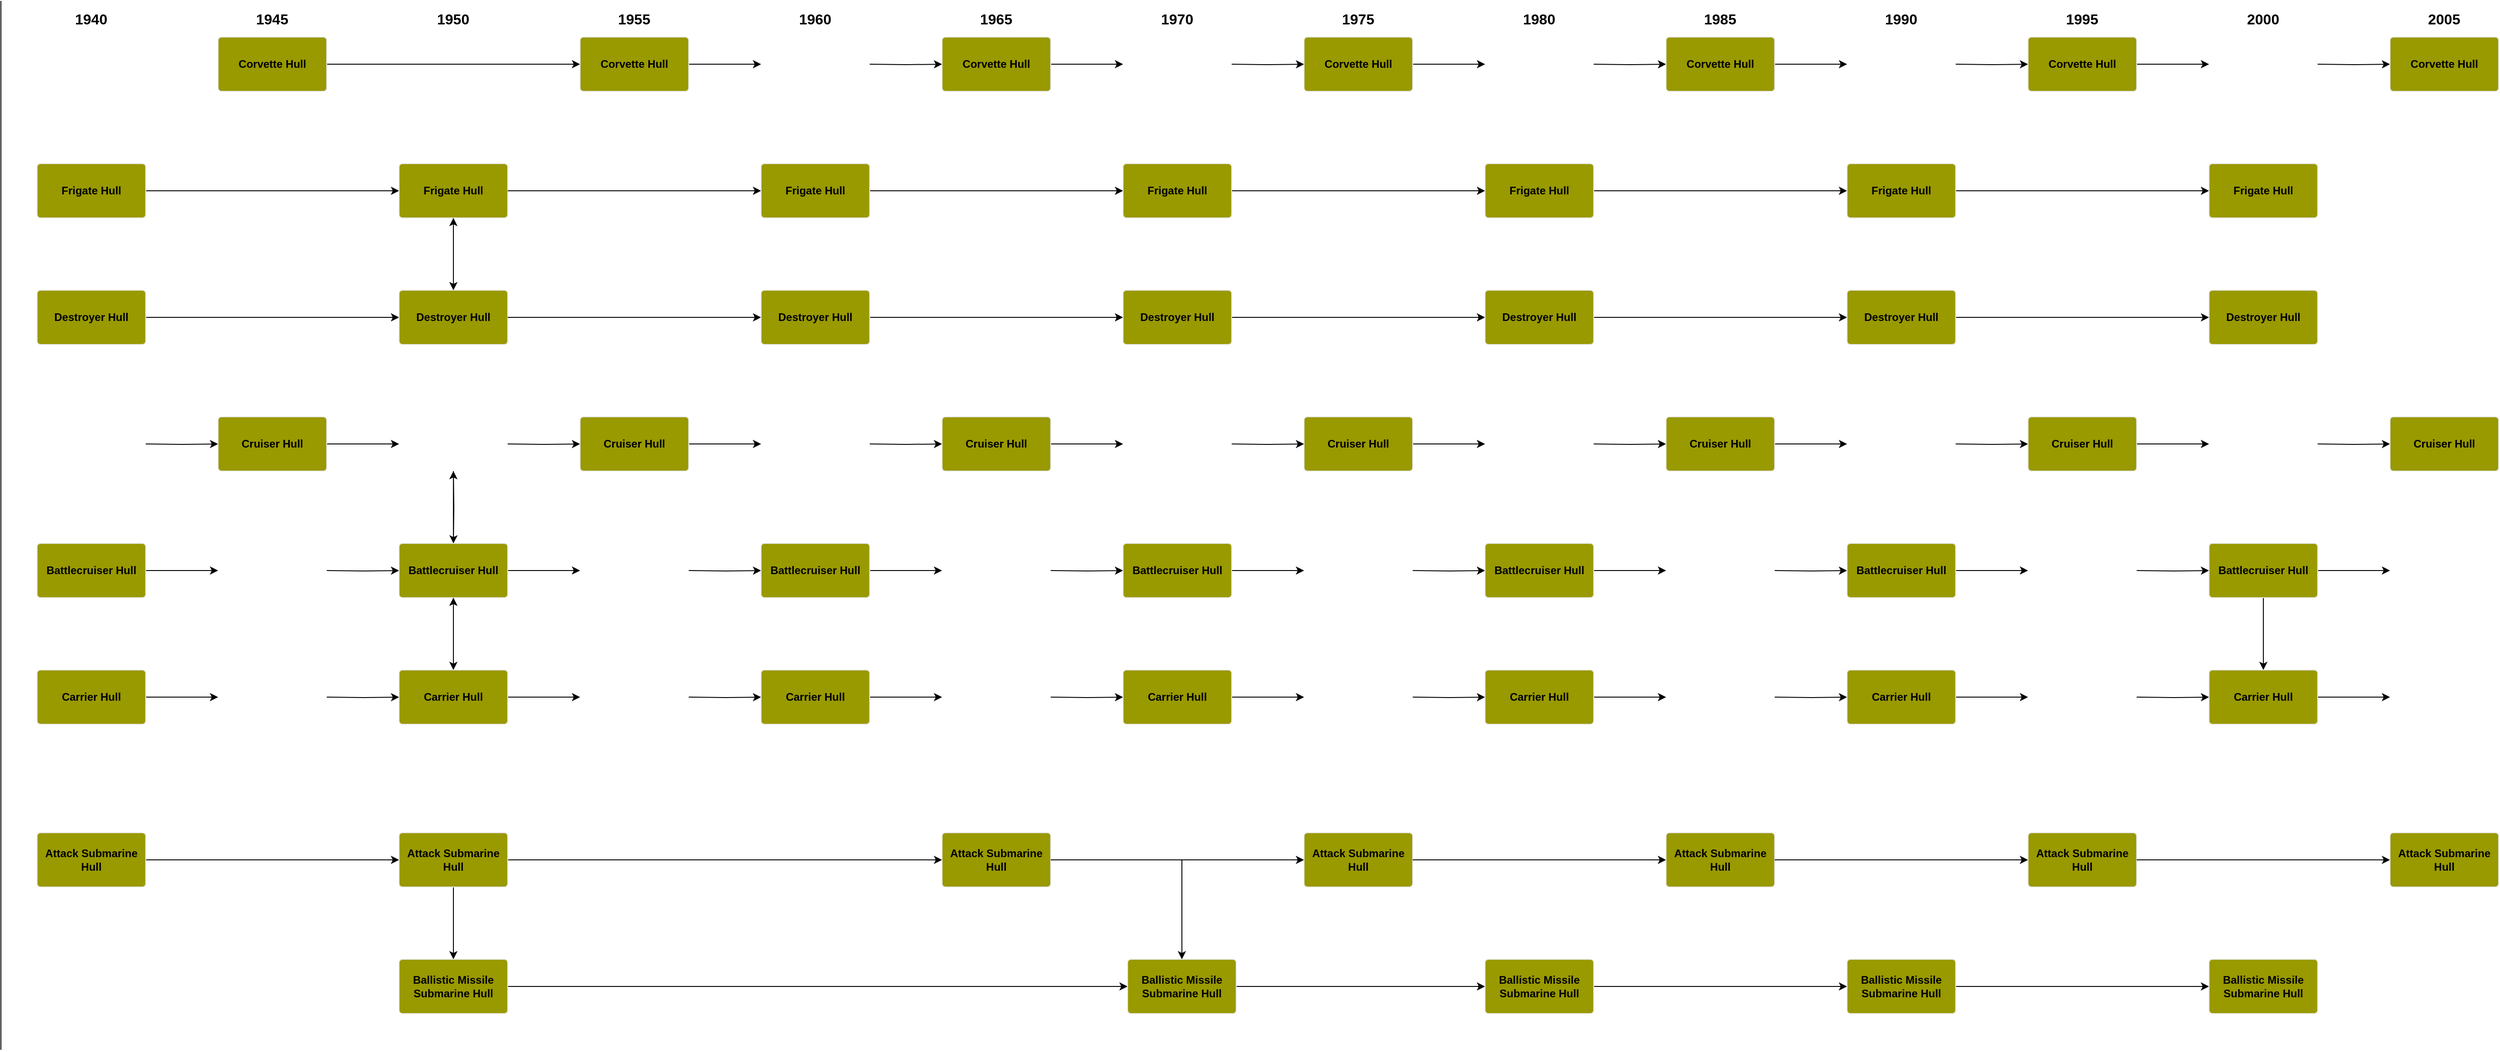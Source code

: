 <mxfile version="14.1.8" type="device"><diagram id="9aba939b-79dd-d689-2d3b-bf7af8c07b49" name="Page-1"><mxGraphModel dx="1435" dy="1380" grid="1" gridSize="10" guides="1" tooltips="1" connect="1" arrows="1" fold="1" page="1" pageScale="1" pageWidth="827" pageHeight="1169" background="#ffffff" math="0" shadow="0"><root><mxCell id="0"/><mxCell id="1" parent="0"/><mxCell id="kh4BQMVk76CN59zettu8-273" style="edgeStyle=orthogonalEdgeStyle;rounded=0;orthogonalLoop=1;jettySize=auto;html=1;entryX=0;entryY=0.5;entryDx=0;entryDy=0;" parent="1" source="20" target="54" edge="1"><mxGeometry relative="1" as="geometry"/></mxCell><mxCell id="20" value="&lt;b&gt;Corvette Hull&lt;br&gt;&lt;/b&gt;" style="rounded=1;whiteSpace=wrap;html=1;arcSize=6;fillColor=#999900;strokeColor=#E6E6E6;" parent="1" vertex="1"><mxGeometry x="240" y="40" width="120" height="60" as="geometry"/></mxCell><mxCell id="85" value="" style="edgeStyle=orthogonalEdgeStyle;rounded=0;html=1;jettySize=auto;orthogonalLoop=1;" parent="1" source="54" edge="1"><mxGeometry relative="1" as="geometry"><mxPoint x="840" y="70" as="targetPoint"/></mxGeometry></mxCell><mxCell id="54" value="&lt;b&gt;Corvette Hull&lt;br&gt;&lt;/b&gt;" style="rounded=1;whiteSpace=wrap;html=1;arcSize=6;fillColor=#999900;strokeColor=#E6E6E6;" parent="1" vertex="1"><mxGeometry x="640" y="40" width="120" height="60" as="geometry"/></mxCell><mxCell id="89" value="" style="edgeStyle=orthogonalEdgeStyle;rounded=0;html=1;jettySize=auto;orthogonalLoop=1;" parent="1" target="88" edge="1"><mxGeometry relative="1" as="geometry"><mxPoint x="960" y="70" as="sourcePoint"/></mxGeometry></mxCell><mxCell id="105" value="" style="edgeStyle=orthogonalEdgeStyle;rounded=0;html=1;jettySize=auto;orthogonalLoop=1;" parent="1" source="88" edge="1"><mxGeometry relative="1" as="geometry"><mxPoint x="1240" y="70" as="targetPoint"/></mxGeometry></mxCell><mxCell id="88" value="&lt;b&gt;Corvette Hull&lt;br&gt;&lt;/b&gt;" style="rounded=1;whiteSpace=wrap;html=1;arcSize=6;fillColor=#999900;strokeColor=#E6E6E6;" parent="1" vertex="1"><mxGeometry x="1040" y="40" width="120" height="60" as="geometry"/></mxCell><mxCell id="127" value="" style="edgeStyle=orthogonalEdgeStyle;rounded=0;html=1;jettySize=auto;orthogonalLoop=1;" parent="1" target="126" edge="1"><mxGeometry relative="1" as="geometry"><mxPoint x="1360" y="70" as="sourcePoint"/></mxGeometry></mxCell><mxCell id="kh4BQMVk76CN59zettu8-168" value="" style="edgeStyle=orthogonalEdgeStyle;rounded=0;orthogonalLoop=1;jettySize=auto;html=1;" parent="1" source="126" edge="1"><mxGeometry relative="1" as="geometry"><mxPoint x="1640" y="70" as="targetPoint"/></mxGeometry></mxCell><mxCell id="126" value="&lt;b&gt;Corvette Hull&lt;br&gt;&lt;/b&gt;" style="rounded=1;whiteSpace=wrap;html=1;arcSize=6;fillColor=#999900;strokeColor=#E6E6E6;" parent="1" vertex="1"><mxGeometry x="1440" y="40" width="120" height="60" as="geometry"/></mxCell><mxCell id="kh4BQMVk76CN59zettu8-180" value="" style="edgeStyle=orthogonalEdgeStyle;rounded=0;orthogonalLoop=1;jettySize=auto;html=1;" parent="1" target="kh4BQMVk76CN59zettu8-179" edge="1"><mxGeometry relative="1" as="geometry"><mxPoint x="1760" y="70" as="sourcePoint"/></mxGeometry></mxCell><mxCell id="kh4BQMVk76CN59zettu8-182" value="" style="edgeStyle=orthogonalEdgeStyle;rounded=0;orthogonalLoop=1;jettySize=auto;html=1;" parent="1" source="kh4BQMVk76CN59zettu8-179" edge="1"><mxGeometry relative="1" as="geometry"><mxPoint x="2040" y="70" as="targetPoint"/></mxGeometry></mxCell><mxCell id="kh4BQMVk76CN59zettu8-179" value="&lt;b&gt;Corvette Hull&lt;br&gt;&lt;/b&gt;" style="rounded=1;whiteSpace=wrap;html=1;arcSize=6;fillColor=#999900;strokeColor=#E6E6E6;" parent="1" vertex="1"><mxGeometry x="1840" y="40" width="120" height="60" as="geometry"/></mxCell><mxCell id="kh4BQMVk76CN59zettu8-184" value="" style="edgeStyle=orthogonalEdgeStyle;rounded=0;orthogonalLoop=1;jettySize=auto;html=1;" parent="1" target="kh4BQMVk76CN59zettu8-183" edge="1"><mxGeometry relative="1" as="geometry"><mxPoint x="2160" y="70" as="sourcePoint"/></mxGeometry></mxCell><mxCell id="kh4BQMVk76CN59zettu8-186" value="" style="edgeStyle=orthogonalEdgeStyle;rounded=0;orthogonalLoop=1;jettySize=auto;html=1;" parent="1" source="kh4BQMVk76CN59zettu8-183" edge="1"><mxGeometry relative="1" as="geometry"><mxPoint x="2440" y="70" as="targetPoint"/></mxGeometry></mxCell><mxCell id="kh4BQMVk76CN59zettu8-183" value="&lt;b&gt;Corvette Hull&lt;br&gt;&lt;/b&gt;" style="rounded=1;whiteSpace=wrap;html=1;arcSize=6;fillColor=#999900;strokeColor=#E6E6E6;" parent="1" vertex="1"><mxGeometry x="2240" y="40" width="120" height="60" as="geometry"/></mxCell><mxCell id="kh4BQMVk76CN59zettu8-188" value="" style="edgeStyle=orthogonalEdgeStyle;rounded=0;orthogonalLoop=1;jettySize=auto;html=1;" parent="1" target="kh4BQMVk76CN59zettu8-187" edge="1"><mxGeometry relative="1" as="geometry"><mxPoint x="2560" y="70" as="sourcePoint"/></mxGeometry></mxCell><mxCell id="kh4BQMVk76CN59zettu8-187" value="&lt;b&gt;Corvette Hull&lt;br&gt;&lt;/b&gt;" style="rounded=1;whiteSpace=wrap;html=1;arcSize=6;fillColor=#999900;strokeColor=#E6E6E6;" parent="1" vertex="1"><mxGeometry x="2640" y="40" width="120" height="60" as="geometry"/></mxCell><mxCell id="kh4BQMVk76CN59zettu8-272" style="edgeStyle=orthogonalEdgeStyle;rounded=0;orthogonalLoop=1;jettySize=auto;html=1;" parent="1" source="3" target="36" edge="1"><mxGeometry relative="1" as="geometry"/></mxCell><mxCell id="3" value="&lt;b&gt;Frigate Hull&lt;br&gt;&lt;/b&gt;" style="rounded=1;whiteSpace=wrap;html=1;arcSize=6;fillColor=#999900;strokeColor=#E6E6E6;" parent="1" vertex="1"><mxGeometry x="40" y="180" width="120" height="60" as="geometry"/></mxCell><mxCell id="144" value="" style="edgeStyle=orthogonalEdgeStyle;rounded=0;html=1;jettySize=auto;orthogonalLoop=1;" parent="1" source="36" target="39" edge="1"><mxGeometry relative="1" as="geometry"/></mxCell><mxCell id="36" value="&lt;b&gt;Frigate Hull&lt;br&gt;&lt;/b&gt;" style="rounded=1;whiteSpace=wrap;html=1;arcSize=6;fillColor=#999900;strokeColor=#E6E6E6;" parent="1" vertex="1"><mxGeometry x="440" y="180" width="120" height="60" as="geometry"/></mxCell><mxCell id="83" value="" style="edgeStyle=orthogonalEdgeStyle;rounded=0;html=1;jettySize=auto;orthogonalLoop=1;" parent="1" source="36" target="82" edge="1"><mxGeometry relative="1" as="geometry"><mxPoint x="760" y="210" as="sourcePoint"/></mxGeometry></mxCell><mxCell id="91" value="" style="edgeStyle=orthogonalEdgeStyle;rounded=0;html=1;jettySize=auto;orthogonalLoop=1;" parent="1" source="82" target="106" edge="1"><mxGeometry relative="1" as="geometry"><mxPoint x="1040" y="210" as="targetPoint"/></mxGeometry></mxCell><mxCell id="82" value="&lt;b&gt;Frigate Hull&lt;br&gt;&lt;/b&gt;" style="rounded=1;whiteSpace=wrap;html=1;arcSize=6;fillColor=#999900;strokeColor=#E6E6E6;" parent="1" vertex="1"><mxGeometry x="840" y="180" width="120" height="60" as="geometry"/></mxCell><mxCell id="125" value="" style="edgeStyle=orthogonalEdgeStyle;rounded=0;html=1;jettySize=auto;orthogonalLoop=1;" parent="1" source="106" target="kh4BQMVk76CN59zettu8-177" edge="1"><mxGeometry relative="1" as="geometry"><mxPoint x="1440" y="210" as="targetPoint"/></mxGeometry></mxCell><mxCell id="106" value="&lt;b&gt;Frigate Hull&lt;br&gt;&lt;/b&gt;" style="rounded=1;whiteSpace=wrap;html=1;arcSize=6;fillColor=#999900;strokeColor=#E6E6E6;" parent="1" vertex="1"><mxGeometry x="1240" y="180" width="120" height="60" as="geometry"/></mxCell><mxCell id="kh4BQMVk76CN59zettu8-190" value="" style="edgeStyle=orthogonalEdgeStyle;rounded=0;orthogonalLoop=1;jettySize=auto;html=1;" parent="1" source="kh4BQMVk76CN59zettu8-177" target="kh4BQMVk76CN59zettu8-191" edge="1"><mxGeometry relative="1" as="geometry"><mxPoint x="1840" y="210" as="targetPoint"/></mxGeometry></mxCell><mxCell id="kh4BQMVk76CN59zettu8-177" value="&lt;b&gt;Frigate Hull&lt;br&gt;&lt;/b&gt;" style="rounded=1;whiteSpace=wrap;html=1;arcSize=6;fillColor=#999900;strokeColor=#E6E6E6;" parent="1" vertex="1"><mxGeometry x="1640" y="180" width="120" height="60" as="geometry"/></mxCell><mxCell id="kh4BQMVk76CN59zettu8-275" style="edgeStyle=orthogonalEdgeStyle;rounded=0;orthogonalLoop=1;jettySize=auto;html=1;" parent="1" source="kh4BQMVk76CN59zettu8-191" target="kh4BQMVk76CN59zettu8-195" edge="1"><mxGeometry relative="1" as="geometry"/></mxCell><mxCell id="kh4BQMVk76CN59zettu8-191" value="&lt;b&gt;Frigate Hull&lt;br&gt;&lt;/b&gt;" style="rounded=1;whiteSpace=wrap;html=1;arcSize=6;fillColor=#999900;strokeColor=#E6E6E6;" parent="1" vertex="1"><mxGeometry x="2040" y="180" width="120" height="60" as="geometry"/></mxCell><mxCell id="kh4BQMVk76CN59zettu8-195" value="&lt;b&gt;Frigate Hull&lt;br&gt;&lt;/b&gt;" style="rounded=1;whiteSpace=wrap;html=1;arcSize=6;fillColor=#999900;strokeColor=#E6E6E6;" parent="1" vertex="1"><mxGeometry x="2440" y="180" width="120" height="60" as="geometry"/></mxCell><mxCell id="kh4BQMVk76CN59zettu8-271" style="edgeStyle=orthogonalEdgeStyle;rounded=0;orthogonalLoop=1;jettySize=auto;html=1;" parent="1" source="5" target="39" edge="1"><mxGeometry relative="1" as="geometry"/></mxCell><mxCell id="5" value="&lt;b&gt;Destroyer Hull&lt;br&gt;&lt;/b&gt;" style="rounded=1;whiteSpace=wrap;html=1;arcSize=6;fillColor=#999900;strokeColor=#E6E6E6;" parent="1" vertex="1"><mxGeometry x="40" y="320" width="120" height="60" as="geometry"/></mxCell><mxCell id="146" style="edgeStyle=orthogonalEdgeStyle;rounded=0;html=1;entryX=0.5;entryY=1;jettySize=auto;orthogonalLoop=1;" parent="1" source="39" target="36" edge="1"><mxGeometry relative="1" as="geometry"/></mxCell><mxCell id="39" value="&lt;b&gt;Destroyer Hull&lt;br&gt;&lt;/b&gt;" style="rounded=1;whiteSpace=wrap;html=1;arcSize=6;fillColor=#999900;strokeColor=#E6E6E6;" parent="1" vertex="1"><mxGeometry x="440" y="320" width="120" height="60" as="geometry"/></mxCell><mxCell id="81" value="" style="edgeStyle=orthogonalEdgeStyle;rounded=0;html=1;jettySize=auto;orthogonalLoop=1;" parent="1" source="39" target="80" edge="1"><mxGeometry relative="1" as="geometry"><mxPoint x="760" y="350.0" as="sourcePoint"/></mxGeometry></mxCell><mxCell id="93" value="" style="edgeStyle=orthogonalEdgeStyle;rounded=0;html=1;jettySize=auto;orthogonalLoop=1;" parent="1" source="80" target="108" edge="1"><mxGeometry relative="1" as="geometry"><mxPoint x="1040" y="350.0" as="targetPoint"/></mxGeometry></mxCell><mxCell id="80" value="&lt;b&gt;Destroyer Hull&lt;br&gt;&lt;/b&gt;" style="rounded=1;whiteSpace=wrap;html=1;arcSize=6;fillColor=#999900;strokeColor=#E6E6E6;" parent="1" vertex="1"><mxGeometry x="840" y="320" width="120" height="60" as="geometry"/></mxCell><mxCell id="123" value="" style="edgeStyle=orthogonalEdgeStyle;rounded=0;html=1;jettySize=auto;orthogonalLoop=1;" parent="1" source="108" target="kh4BQMVk76CN59zettu8-211" edge="1"><mxGeometry relative="1" as="geometry"><mxPoint x="1440" y="350.0" as="targetPoint"/></mxGeometry></mxCell><mxCell id="108" value="&lt;b&gt;Destroyer Hull&lt;br&gt;&lt;/b&gt;" style="rounded=1;whiteSpace=wrap;html=1;arcSize=6;fillColor=#999900;strokeColor=#E6E6E6;" parent="1" vertex="1"><mxGeometry x="1240" y="320" width="120" height="60" as="geometry"/></mxCell><mxCell id="kh4BQMVk76CN59zettu8-214" value="" style="edgeStyle=orthogonalEdgeStyle;rounded=0;orthogonalLoop=1;jettySize=auto;html=1;" parent="1" source="kh4BQMVk76CN59zettu8-211" target="kh4BQMVk76CN59zettu8-215" edge="1"><mxGeometry relative="1" as="geometry"><mxPoint x="1840" y="350.0" as="targetPoint"/></mxGeometry></mxCell><mxCell id="kh4BQMVk76CN59zettu8-211" value="&lt;b&gt;Destroyer Hull&lt;br&gt;&lt;/b&gt;" style="rounded=1;whiteSpace=wrap;html=1;arcSize=6;fillColor=#999900;strokeColor=#E6E6E6;" parent="1" vertex="1"><mxGeometry x="1640" y="320" width="120" height="60" as="geometry"/></mxCell><mxCell id="kh4BQMVk76CN59zettu8-274" style="edgeStyle=orthogonalEdgeStyle;rounded=0;orthogonalLoop=1;jettySize=auto;html=1;" parent="1" source="kh4BQMVk76CN59zettu8-215" target="kh4BQMVk76CN59zettu8-219" edge="1"><mxGeometry relative="1" as="geometry"/></mxCell><mxCell id="kh4BQMVk76CN59zettu8-215" value="&lt;b&gt;Destroyer Hull&lt;br&gt;&lt;/b&gt;" style="rounded=1;whiteSpace=wrap;html=1;arcSize=6;fillColor=#999900;strokeColor=#E6E6E6;" parent="1" vertex="1"><mxGeometry x="2040" y="320" width="120" height="60" as="geometry"/></mxCell><mxCell id="kh4BQMVk76CN59zettu8-219" value="&lt;b&gt;Destroyer Hull&lt;br&gt;&lt;/b&gt;" style="rounded=1;whiteSpace=wrap;html=1;arcSize=6;fillColor=#999900;strokeColor=#E6E6E6;" parent="1" vertex="1"><mxGeometry x="2440" y="320" width="120" height="60" as="geometry"/></mxCell><mxCell id="27" value="" style="edgeStyle=orthogonalEdgeStyle;rounded=0;html=1;jettySize=auto;orthogonalLoop=1;" parent="1" target="26" edge="1"><mxGeometry relative="1" as="geometry"><mxPoint x="160" y="490.0" as="sourcePoint"/></mxGeometry></mxCell><mxCell id="42" value="" style="edgeStyle=orthogonalEdgeStyle;rounded=0;html=1;jettySize=auto;orthogonalLoop=1;" parent="1" source="26" edge="1"><mxGeometry relative="1" as="geometry"><mxPoint x="440" y="490.0" as="targetPoint"/></mxGeometry></mxCell><mxCell id="26" value="&lt;b&gt;Cruiser Hull&lt;br&gt;&lt;/b&gt;" style="rounded=1;whiteSpace=wrap;html=1;arcSize=6;fillColor=#999900;strokeColor=#E6E6E6;" parent="1" vertex="1"><mxGeometry x="240" y="460" width="120" height="60" as="geometry"/></mxCell><mxCell id="61" value="" style="edgeStyle=orthogonalEdgeStyle;rounded=0;html=1;jettySize=auto;orthogonalLoop=1;" parent="1" target="60" edge="1"><mxGeometry relative="1" as="geometry"><mxPoint x="560" y="490.0" as="sourcePoint"/></mxGeometry></mxCell><mxCell id="150" value="" style="edgeStyle=orthogonalEdgeStyle;rounded=0;html=1;jettySize=auto;orthogonalLoop=1;" parent="1" target="43" edge="1"><mxGeometry relative="1" as="geometry"><mxPoint x="500" y="520.0" as="sourcePoint"/></mxGeometry></mxCell><mxCell id="79" value="" style="edgeStyle=orthogonalEdgeStyle;rounded=0;html=1;jettySize=auto;orthogonalLoop=1;" parent="1" source="60" edge="1"><mxGeometry relative="1" as="geometry"><mxPoint x="840" y="490.0" as="targetPoint"/></mxGeometry></mxCell><mxCell id="60" value="&lt;b&gt;Cruiser Hull&lt;br&gt;&lt;/b&gt;" style="rounded=1;whiteSpace=wrap;html=1;arcSize=6;fillColor=#999900;strokeColor=#E6E6E6;" parent="1" vertex="1"><mxGeometry x="640" y="460" width="120" height="60" as="geometry"/></mxCell><mxCell id="95" value="" style="edgeStyle=orthogonalEdgeStyle;rounded=0;html=1;jettySize=auto;orthogonalLoop=1;" parent="1" target="94" edge="1"><mxGeometry relative="1" as="geometry"><mxPoint x="960" y="490.0" as="sourcePoint"/></mxGeometry></mxCell><mxCell id="111" value="" style="edgeStyle=orthogonalEdgeStyle;rounded=0;html=1;jettySize=auto;orthogonalLoop=1;" parent="1" source="94" edge="1"><mxGeometry relative="1" as="geometry"><mxPoint x="1240" y="490.0" as="targetPoint"/></mxGeometry></mxCell><mxCell id="94" value="&lt;b&gt;Cruiser Hull&lt;br&gt;&lt;/b&gt;" style="rounded=1;whiteSpace=wrap;html=1;arcSize=6;fillColor=#999900;strokeColor=#E6E6E6;" parent="1" vertex="1"><mxGeometry x="1040" y="460" width="120" height="60" as="geometry"/></mxCell><mxCell id="121" value="" style="edgeStyle=orthogonalEdgeStyle;rounded=0;html=1;jettySize=auto;orthogonalLoop=1;" parent="1" target="120" edge="1"><mxGeometry relative="1" as="geometry"><mxPoint x="1360" y="490.0" as="sourcePoint"/></mxGeometry></mxCell><mxCell id="kh4BQMVk76CN59zettu8-200" value="" style="edgeStyle=orthogonalEdgeStyle;rounded=0;orthogonalLoop=1;jettySize=auto;html=1;" parent="1" source="120" edge="1"><mxGeometry relative="1" as="geometry"><mxPoint x="1640" y="490.0" as="targetPoint"/></mxGeometry></mxCell><mxCell id="120" value="&lt;b&gt;Cruiser Hull&lt;br&gt;&lt;/b&gt;" style="rounded=1;whiteSpace=wrap;html=1;arcSize=6;fillColor=#999900;strokeColor=#E6E6E6;" parent="1" vertex="1"><mxGeometry x="1440" y="460" width="120" height="60" as="geometry"/></mxCell><mxCell id="kh4BQMVk76CN59zettu8-202" value="" style="edgeStyle=orthogonalEdgeStyle;rounded=0;orthogonalLoop=1;jettySize=auto;html=1;" parent="1" target="kh4BQMVk76CN59zettu8-201" edge="1"><mxGeometry relative="1" as="geometry"><mxPoint x="1760" y="490.0" as="sourcePoint"/></mxGeometry></mxCell><mxCell id="kh4BQMVk76CN59zettu8-204" value="" style="edgeStyle=orthogonalEdgeStyle;rounded=0;orthogonalLoop=1;jettySize=auto;html=1;" parent="1" source="kh4BQMVk76CN59zettu8-201" edge="1"><mxGeometry relative="1" as="geometry"><mxPoint x="2040" y="490.0" as="targetPoint"/></mxGeometry></mxCell><mxCell id="kh4BQMVk76CN59zettu8-201" value="&lt;b&gt;Cruiser Hull&lt;br&gt;&lt;/b&gt;" style="rounded=1;whiteSpace=wrap;html=1;arcSize=6;fillColor=#999900;strokeColor=#E6E6E6;" parent="1" vertex="1"><mxGeometry x="1840" y="460" width="120" height="60" as="geometry"/></mxCell><mxCell id="kh4BQMVk76CN59zettu8-206" value="" style="edgeStyle=orthogonalEdgeStyle;rounded=0;orthogonalLoop=1;jettySize=auto;html=1;" parent="1" target="kh4BQMVk76CN59zettu8-205" edge="1"><mxGeometry relative="1" as="geometry"><mxPoint x="2160" y="490.0" as="sourcePoint"/></mxGeometry></mxCell><mxCell id="kh4BQMVk76CN59zettu8-208" value="" style="edgeStyle=orthogonalEdgeStyle;rounded=0;orthogonalLoop=1;jettySize=auto;html=1;" parent="1" source="kh4BQMVk76CN59zettu8-205" edge="1"><mxGeometry relative="1" as="geometry"><mxPoint x="2440" y="490.0" as="targetPoint"/></mxGeometry></mxCell><mxCell id="kh4BQMVk76CN59zettu8-205" value="&lt;b&gt;Cruiser Hull&lt;br&gt;&lt;/b&gt;" style="rounded=1;whiteSpace=wrap;html=1;arcSize=6;fillColor=#999900;strokeColor=#E6E6E6;" parent="1" vertex="1"><mxGeometry x="2240" y="460" width="120" height="60" as="geometry"/></mxCell><mxCell id="kh4BQMVk76CN59zettu8-210" value="" style="edgeStyle=orthogonalEdgeStyle;rounded=0;orthogonalLoop=1;jettySize=auto;html=1;" parent="1" target="kh4BQMVk76CN59zettu8-209" edge="1"><mxGeometry relative="1" as="geometry"><mxPoint x="2560" y="490.0" as="sourcePoint"/></mxGeometry></mxCell><mxCell id="kh4BQMVk76CN59zettu8-209" value="&lt;b&gt;Cruiser Hull&lt;br&gt;&lt;/b&gt;" style="rounded=1;whiteSpace=wrap;html=1;arcSize=6;fillColor=#999900;strokeColor=#E6E6E6;" parent="1" vertex="1"><mxGeometry x="2640" y="460" width="120" height="60" as="geometry"/></mxCell><mxCell id="29" value="" style="edgeStyle=orthogonalEdgeStyle;rounded=0;html=1;jettySize=auto;orthogonalLoop=1;" parent="1" source="9" edge="1"><mxGeometry relative="1" as="geometry"><mxPoint x="240" y="630.0" as="targetPoint"/></mxGeometry></mxCell><mxCell id="9" value="&lt;b&gt;Battlecruiser Hull&lt;br&gt;&lt;/b&gt;" style="rounded=1;whiteSpace=wrap;html=1;arcSize=6;fillColor=#999900;strokeColor=#E6E6E6;" parent="1" vertex="1"><mxGeometry x="40" y="600" width="120" height="60" as="geometry"/></mxCell><mxCell id="44" value="" style="edgeStyle=orthogonalEdgeStyle;rounded=0;html=1;jettySize=auto;orthogonalLoop=1;" parent="1" target="43" edge="1"><mxGeometry relative="1" as="geometry"><mxPoint x="360" y="630.0" as="sourcePoint"/></mxGeometry></mxCell><mxCell id="63" value="" style="edgeStyle=orthogonalEdgeStyle;rounded=0;html=1;jettySize=auto;orthogonalLoop=1;" parent="1" source="43" edge="1"><mxGeometry relative="1" as="geometry"><mxPoint x="640" y="630.0" as="targetPoint"/></mxGeometry></mxCell><mxCell id="149" style="edgeStyle=orthogonalEdgeStyle;rounded=0;html=1;jettySize=auto;orthogonalLoop=1;" parent="1" source="43" target="45" edge="1"><mxGeometry relative="1" as="geometry"/></mxCell><mxCell id="151" style="edgeStyle=orthogonalEdgeStyle;rounded=0;html=1;jettySize=auto;orthogonalLoop=1;" parent="1" source="43" edge="1"><mxGeometry relative="1" as="geometry"><mxPoint x="500" y="520.0" as="targetPoint"/></mxGeometry></mxCell><mxCell id="43" value="&lt;b&gt;Battlecruiser Hull&lt;br&gt;&lt;/b&gt;" style="rounded=1;whiteSpace=wrap;html=1;arcSize=6;fillColor=#999900;strokeColor=#E6E6E6;" parent="1" vertex="1"><mxGeometry x="440" y="600" width="120" height="60" as="geometry"/></mxCell><mxCell id="77" value="" style="edgeStyle=orthogonalEdgeStyle;rounded=0;html=1;jettySize=auto;orthogonalLoop=1;" parent="1" target="76" edge="1"><mxGeometry relative="1" as="geometry"><mxPoint x="760" y="630.0" as="sourcePoint"/></mxGeometry></mxCell><mxCell id="103" value="" style="edgeStyle=orthogonalEdgeStyle;rounded=0;html=1;jettySize=auto;orthogonalLoop=1;" parent="1" source="76" edge="1"><mxGeometry relative="1" as="geometry"><mxPoint x="1040" y="630.0" as="targetPoint"/></mxGeometry></mxCell><mxCell id="76" value="&lt;b&gt;Battlecruiser Hull&lt;br&gt;&lt;/b&gt;" style="rounded=1;whiteSpace=wrap;html=1;arcSize=6;fillColor=#999900;strokeColor=#E6E6E6;" parent="1" vertex="1"><mxGeometry x="840" y="600" width="120" height="60" as="geometry"/></mxCell><mxCell id="113" value="" style="edgeStyle=orthogonalEdgeStyle;rounded=0;html=1;jettySize=auto;orthogonalLoop=1;" parent="1" target="112" edge="1"><mxGeometry relative="1" as="geometry"><mxPoint x="1160" y="630.0" as="sourcePoint"/></mxGeometry></mxCell><mxCell id="119" value="" style="edgeStyle=orthogonalEdgeStyle;rounded=0;html=1;jettySize=auto;orthogonalLoop=1;" parent="1" source="112" edge="1"><mxGeometry relative="1" as="geometry"><mxPoint x="1440" y="630.0" as="targetPoint"/></mxGeometry></mxCell><mxCell id="112" value="&lt;b&gt;Battlecruiser Hull&lt;br&gt;&lt;/b&gt;" style="rounded=1;whiteSpace=wrap;html=1;arcSize=6;fillColor=#999900;strokeColor=#E6E6E6;" parent="1" vertex="1"><mxGeometry x="1240" y="600" width="120" height="60" as="geometry"/></mxCell><mxCell id="kh4BQMVk76CN59zettu8-228" value="" style="edgeStyle=orthogonalEdgeStyle;rounded=0;orthogonalLoop=1;jettySize=auto;html=1;" parent="1" target="kh4BQMVk76CN59zettu8-227" edge="1"><mxGeometry relative="1" as="geometry"><mxPoint x="1560" y="630.0" as="sourcePoint"/></mxGeometry></mxCell><mxCell id="kh4BQMVk76CN59zettu8-230" value="" style="edgeStyle=orthogonalEdgeStyle;rounded=0;orthogonalLoop=1;jettySize=auto;html=1;" parent="1" source="kh4BQMVk76CN59zettu8-227" edge="1"><mxGeometry relative="1" as="geometry"><mxPoint x="1840" y="630.0" as="targetPoint"/></mxGeometry></mxCell><mxCell id="kh4BQMVk76CN59zettu8-227" value="&lt;b&gt;Battlecruiser Hull&lt;br&gt;&lt;/b&gt;" style="rounded=1;whiteSpace=wrap;html=1;arcSize=6;fillColor=#999900;strokeColor=#E6E6E6;" parent="1" vertex="1"><mxGeometry x="1640" y="600" width="120" height="60" as="geometry"/></mxCell><mxCell id="kh4BQMVk76CN59zettu8-234" value="" style="edgeStyle=orthogonalEdgeStyle;rounded=0;orthogonalLoop=1;jettySize=auto;html=1;" parent="1" target="kh4BQMVk76CN59zettu8-233" edge="1"><mxGeometry relative="1" as="geometry"><mxPoint x="1960" y="630.0" as="sourcePoint"/></mxGeometry></mxCell><mxCell id="kh4BQMVk76CN59zettu8-238" value="" style="edgeStyle=orthogonalEdgeStyle;rounded=0;orthogonalLoop=1;jettySize=auto;html=1;" parent="1" source="kh4BQMVk76CN59zettu8-233" edge="1"><mxGeometry relative="1" as="geometry"><mxPoint x="2240" y="630.0" as="targetPoint"/></mxGeometry></mxCell><mxCell id="kh4BQMVk76CN59zettu8-233" value="&lt;b&gt;Battlecruiser Hull&lt;br&gt;&lt;/b&gt;" style="rounded=1;whiteSpace=wrap;html=1;arcSize=6;fillColor=#999900;strokeColor=#E6E6E6;" parent="1" vertex="1"><mxGeometry x="2040" y="600" width="120" height="60" as="geometry"/></mxCell><mxCell id="kh4BQMVk76CN59zettu8-240" value="" style="edgeStyle=orthogonalEdgeStyle;rounded=0;orthogonalLoop=1;jettySize=auto;html=1;" parent="1" target="kh4BQMVk76CN59zettu8-239" edge="1"><mxGeometry relative="1" as="geometry"><mxPoint x="2360" y="630.0" as="sourcePoint"/></mxGeometry></mxCell><mxCell id="kh4BQMVk76CN59zettu8-242" value="" style="edgeStyle=orthogonalEdgeStyle;rounded=0;orthogonalLoop=1;jettySize=auto;html=1;" parent="1" source="kh4BQMVk76CN59zettu8-239" edge="1"><mxGeometry relative="1" as="geometry"><mxPoint x="2640" y="630.0" as="targetPoint"/></mxGeometry></mxCell><mxCell id="kh4BQMVk76CN59zettu8-276" value="" style="edgeStyle=orthogonalEdgeStyle;rounded=0;orthogonalLoop=1;jettySize=auto;html=1;" parent="1" source="kh4BQMVk76CN59zettu8-239" target="kh4BQMVk76CN59zettu8-245" edge="1"><mxGeometry relative="1" as="geometry"/></mxCell><mxCell id="kh4BQMVk76CN59zettu8-239" value="&lt;b&gt;Battlecruiser Hull&lt;br&gt;&lt;/b&gt;" style="rounded=1;whiteSpace=wrap;html=1;arcSize=6;fillColor=#999900;strokeColor=#E6E6E6;" parent="1" vertex="1"><mxGeometry x="2440" y="600" width="120" height="60" as="geometry"/></mxCell><mxCell id="31" value="" style="edgeStyle=orthogonalEdgeStyle;rounded=0;html=1;jettySize=auto;orthogonalLoop=1;" parent="1" source="11" edge="1"><mxGeometry relative="1" as="geometry"><mxPoint x="240" y="770.0" as="targetPoint"/></mxGeometry></mxCell><mxCell id="11" value="&lt;b&gt;Carrier Hull&lt;br&gt;&lt;/b&gt;" style="rounded=1;whiteSpace=wrap;html=1;arcSize=6;fillColor=#999900;strokeColor=#E6E6E6;" parent="1" vertex="1"><mxGeometry x="40" y="740" width="120" height="60" as="geometry"/></mxCell><mxCell id="46" value="" style="edgeStyle=orthogonalEdgeStyle;rounded=0;html=1;jettySize=auto;orthogonalLoop=1;" parent="1" target="45" edge="1"><mxGeometry relative="1" as="geometry"><mxPoint x="360" y="770.0" as="sourcePoint"/></mxGeometry></mxCell><mxCell id="65" value="" style="edgeStyle=orthogonalEdgeStyle;rounded=0;html=1;jettySize=auto;orthogonalLoop=1;" parent="1" source="45" edge="1"><mxGeometry relative="1" as="geometry"><mxPoint x="640" y="770.0" as="targetPoint"/></mxGeometry></mxCell><mxCell id="148" value="" style="edgeStyle=orthogonalEdgeStyle;rounded=0;html=1;jettySize=auto;orthogonalLoop=1;" parent="1" source="45" target="43" edge="1"><mxGeometry relative="1" as="geometry"/></mxCell><mxCell id="45" value="&lt;b&gt;Carrier Hull&lt;br&gt;&lt;/b&gt;" style="rounded=1;whiteSpace=wrap;html=1;arcSize=6;fillColor=#999900;strokeColor=#E6E6E6;" parent="1" vertex="1"><mxGeometry x="440" y="740" width="120" height="60" as="geometry"/></mxCell><mxCell id="75" value="" style="edgeStyle=orthogonalEdgeStyle;rounded=0;html=1;jettySize=auto;orthogonalLoop=1;" parent="1" target="74" edge="1"><mxGeometry relative="1" as="geometry"><mxPoint x="760" y="770.0" as="sourcePoint"/></mxGeometry></mxCell><mxCell id="101" value="" style="edgeStyle=orthogonalEdgeStyle;rounded=0;html=1;jettySize=auto;orthogonalLoop=1;" parent="1" source="74" edge="1"><mxGeometry relative="1" as="geometry"><mxPoint x="1040" y="770.0" as="targetPoint"/></mxGeometry></mxCell><mxCell id="74" value="&lt;b&gt;Carrier Hull&lt;br&gt;&lt;/b&gt;" style="rounded=1;whiteSpace=wrap;html=1;arcSize=6;fillColor=#999900;strokeColor=#E6E6E6;" parent="1" vertex="1"><mxGeometry x="840" y="740" width="120" height="60" as="geometry"/></mxCell><mxCell id="115" value="" style="edgeStyle=orthogonalEdgeStyle;rounded=0;html=1;jettySize=auto;orthogonalLoop=1;" parent="1" target="114" edge="1"><mxGeometry relative="1" as="geometry"><mxPoint x="1160" y="770.0" as="sourcePoint"/></mxGeometry></mxCell><mxCell id="117" value="" style="edgeStyle=orthogonalEdgeStyle;rounded=0;html=1;jettySize=auto;orthogonalLoop=1;" parent="1" source="114" edge="1"><mxGeometry relative="1" as="geometry"><mxPoint x="1440" y="770.0" as="targetPoint"/></mxGeometry></mxCell><mxCell id="114" value="&lt;b&gt;Carrier Hull&lt;br&gt;&lt;/b&gt;" style="rounded=1;whiteSpace=wrap;html=1;arcSize=6;fillColor=#999900;strokeColor=#E6E6E6;" parent="1" vertex="1"><mxGeometry x="1240" y="740" width="120" height="60" as="geometry"/></mxCell><mxCell id="kh4BQMVk76CN59zettu8-226" value="" style="edgeStyle=orthogonalEdgeStyle;rounded=0;orthogonalLoop=1;jettySize=auto;html=1;" parent="1" target="kh4BQMVk76CN59zettu8-225" edge="1"><mxGeometry relative="1" as="geometry"><mxPoint x="1560" y="770.0" as="sourcePoint"/></mxGeometry></mxCell><mxCell id="kh4BQMVk76CN59zettu8-232" value="" style="edgeStyle=orthogonalEdgeStyle;rounded=0;orthogonalLoop=1;jettySize=auto;html=1;" parent="1" source="kh4BQMVk76CN59zettu8-225" edge="1"><mxGeometry relative="1" as="geometry"><mxPoint x="1840" y="770.0" as="targetPoint"/></mxGeometry></mxCell><mxCell id="kh4BQMVk76CN59zettu8-225" value="&lt;b&gt;Carrier Hull&lt;br&gt;&lt;/b&gt;" style="rounded=1;whiteSpace=wrap;html=1;arcSize=6;fillColor=#999900;strokeColor=#E6E6E6;" parent="1" vertex="1"><mxGeometry x="1640" y="740" width="120" height="60" as="geometry"/></mxCell><mxCell id="kh4BQMVk76CN59zettu8-236" value="" style="edgeStyle=orthogonalEdgeStyle;rounded=0;orthogonalLoop=1;jettySize=auto;html=1;" parent="1" target="kh4BQMVk76CN59zettu8-235" edge="1"><mxGeometry relative="1" as="geometry"><mxPoint x="1960" y="770.0" as="sourcePoint"/></mxGeometry></mxCell><mxCell id="kh4BQMVk76CN59zettu8-244" value="" style="edgeStyle=orthogonalEdgeStyle;rounded=0;orthogonalLoop=1;jettySize=auto;html=1;" parent="1" source="kh4BQMVk76CN59zettu8-235" edge="1"><mxGeometry relative="1" as="geometry"><mxPoint x="2240" y="770.0" as="targetPoint"/></mxGeometry></mxCell><mxCell id="kh4BQMVk76CN59zettu8-235" value="&lt;b&gt;Carrier Hull&lt;br&gt;&lt;/b&gt;" style="rounded=1;whiteSpace=wrap;html=1;arcSize=6;fillColor=#999900;strokeColor=#E6E6E6;" parent="1" vertex="1"><mxGeometry x="2040" y="740" width="120" height="60" as="geometry"/></mxCell><mxCell id="kh4BQMVk76CN59zettu8-246" value="" style="edgeStyle=orthogonalEdgeStyle;rounded=0;orthogonalLoop=1;jettySize=auto;html=1;" parent="1" target="kh4BQMVk76CN59zettu8-245" edge="1"><mxGeometry relative="1" as="geometry"><mxPoint x="2360" y="770.0" as="sourcePoint"/></mxGeometry></mxCell><mxCell id="kh4BQMVk76CN59zettu8-248" value="" style="edgeStyle=orthogonalEdgeStyle;rounded=0;orthogonalLoop=1;jettySize=auto;html=1;" parent="1" source="kh4BQMVk76CN59zettu8-245" edge="1"><mxGeometry relative="1" as="geometry"><mxPoint x="2640" y="770.0" as="targetPoint"/></mxGeometry></mxCell><mxCell id="kh4BQMVk76CN59zettu8-245" value="&lt;b&gt;Carrier Hull&lt;br&gt;&lt;/b&gt;" style="rounded=1;whiteSpace=wrap;html=1;arcSize=6;fillColor=#999900;strokeColor=#E6E6E6;" parent="1" vertex="1"><mxGeometry x="2440" y="740" width="120" height="60" as="geometry"/></mxCell><mxCell id="33" value="" style="edgeStyle=orthogonalEdgeStyle;rounded=0;html=1;jettySize=auto;orthogonalLoop=1;" parent="1" source="15" target="47" edge="1"><mxGeometry relative="1" as="geometry"><mxPoint x="240" y="950" as="targetPoint"/></mxGeometry></mxCell><mxCell id="15" value="&lt;b&gt;Attack Submarine Hull&lt;br&gt;&lt;/b&gt;" style="rounded=1;whiteSpace=wrap;html=1;arcSize=6;fillColor=#999900;strokeColor=#E6E6E6;" parent="1" vertex="1"><mxGeometry x="40" y="920" width="120" height="60" as="geometry"/></mxCell><mxCell id="51" value="" style="edgeStyle=orthogonalEdgeStyle;rounded=0;html=1;jettySize=auto;orthogonalLoop=1;" parent="1" source="47" target="17" edge="1"><mxGeometry relative="1" as="geometry"/></mxCell><mxCell id="67" value="" style="edgeStyle=orthogonalEdgeStyle;rounded=0;html=1;jettySize=auto;orthogonalLoop=1;" parent="1" source="47" target="98" edge="1"><mxGeometry relative="1" as="geometry"><mxPoint x="640" y="950" as="targetPoint"/></mxGeometry></mxCell><mxCell id="47" value="&lt;b&gt;Attack Submarine Hull&lt;br&gt;&lt;/b&gt;" style="rounded=1;whiteSpace=wrap;html=1;arcSize=6;fillColor=#999900;strokeColor=#E6E6E6;" parent="1" vertex="1"><mxGeometry x="440" y="920" width="120" height="60" as="geometry"/></mxCell><mxCell id="164" value="" style="edgeStyle=orthogonalEdgeStyle;rounded=0;html=1;jettySize=auto;orthogonalLoop=1;" parent="1" source="98" target="96" edge="1"><mxGeometry relative="1" as="geometry"/></mxCell><mxCell id="98" value="&lt;b&gt;Attack Submarine Hull&lt;br&gt;&lt;/b&gt;" style="rounded=1;whiteSpace=wrap;html=1;arcSize=6;fillColor=#999900;strokeColor=#E6E6E6;" parent="1" vertex="1"><mxGeometry x="1040" y="920" width="120" height="60" as="geometry"/></mxCell><mxCell id="131" value="" style="edgeStyle=orthogonalEdgeStyle;rounded=0;html=1;jettySize=auto;orthogonalLoop=1;" parent="1" source="98" target="130" edge="1"><mxGeometry relative="1" as="geometry"><mxPoint x="1360" y="950" as="sourcePoint"/></mxGeometry></mxCell><mxCell id="130" value="&lt;b&gt;Attack Submarine Hull&lt;br&gt;&lt;/b&gt;" style="rounded=1;whiteSpace=wrap;html=1;arcSize=6;fillColor=#999900;strokeColor=#E6E6E6;" parent="1" vertex="1"><mxGeometry x="1440" y="920" width="120" height="60" as="geometry"/></mxCell><mxCell id="kh4BQMVk76CN59zettu8-250" value="" style="edgeStyle=orthogonalEdgeStyle;rounded=0;orthogonalLoop=1;jettySize=auto;html=1;" parent="1" source="130" target="kh4BQMVk76CN59zettu8-249" edge="1"><mxGeometry relative="1" as="geometry"><mxPoint x="1760" y="950" as="sourcePoint"/></mxGeometry></mxCell><mxCell id="kh4BQMVk76CN59zettu8-249" value="&lt;b&gt;Attack Submarine Hull&lt;br&gt;&lt;/b&gt;" style="rounded=1;whiteSpace=wrap;html=1;arcSize=6;fillColor=#999900;strokeColor=#E6E6E6;" parent="1" vertex="1"><mxGeometry x="1840" y="920" width="120" height="60" as="geometry"/></mxCell><mxCell id="kh4BQMVk76CN59zettu8-254" value="" style="edgeStyle=orthogonalEdgeStyle;rounded=0;orthogonalLoop=1;jettySize=auto;html=1;" parent="1" source="kh4BQMVk76CN59zettu8-249" target="kh4BQMVk76CN59zettu8-253" edge="1"><mxGeometry relative="1" as="geometry"><mxPoint x="2160" y="950" as="sourcePoint"/></mxGeometry></mxCell><mxCell id="kh4BQMVk76CN59zettu8-253" value="&lt;b&gt;Attack Submarine Hull&lt;br&gt;&lt;/b&gt;" style="rounded=1;whiteSpace=wrap;html=1;arcSize=6;fillColor=#999900;strokeColor=#E6E6E6;" parent="1" vertex="1"><mxGeometry x="2240" y="920" width="120" height="60" as="geometry"/></mxCell><mxCell id="kh4BQMVk76CN59zettu8-258" value="" style="edgeStyle=orthogonalEdgeStyle;rounded=0;orthogonalLoop=1;jettySize=auto;html=1;" parent="1" source="kh4BQMVk76CN59zettu8-253" target="kh4BQMVk76CN59zettu8-257" edge="1"><mxGeometry relative="1" as="geometry"><mxPoint x="2560" y="950" as="sourcePoint"/></mxGeometry></mxCell><mxCell id="kh4BQMVk76CN59zettu8-257" value="&lt;b&gt;Attack Submarine Hull&lt;br&gt;&lt;/b&gt;" style="rounded=1;whiteSpace=wrap;html=1;arcSize=6;fillColor=#999900;strokeColor=#E6E6E6;" parent="1" vertex="1"><mxGeometry x="2640" y="920" width="120" height="60" as="geometry"/></mxCell><mxCell id="69" value="" style="edgeStyle=orthogonalEdgeStyle;rounded=0;html=1;jettySize=auto;orthogonalLoop=1;" parent="1" source="17" target="96" edge="1"><mxGeometry relative="1" as="geometry"><mxPoint x="640" y="1090" as="targetPoint"/></mxGeometry></mxCell><mxCell id="17" value="&lt;b&gt;Ballistic Missile Submarine Hull&lt;br&gt;&lt;/b&gt;" style="rounded=1;whiteSpace=wrap;html=1;arcSize=6;fillColor=#999900;strokeColor=#E6E6E6;" parent="1" vertex="1"><mxGeometry x="440" y="1060" width="120" height="60" as="geometry"/></mxCell><mxCell id="kh4BQMVk76CN59zettu8-279" style="edgeStyle=orthogonalEdgeStyle;rounded=0;orthogonalLoop=1;jettySize=auto;html=1;" parent="1" source="96" target="kh4BQMVk76CN59zettu8-259" edge="1"><mxGeometry relative="1" as="geometry"/></mxCell><mxCell id="96" value="&lt;b&gt;Ballistic Missile Submarine Hull&lt;br&gt;&lt;/b&gt;" style="rounded=1;whiteSpace=wrap;html=1;arcSize=6;fillColor=#999900;strokeColor=#E6E6E6;" parent="1" vertex="1"><mxGeometry x="1245" y="1060" width="120" height="60" as="geometry"/></mxCell><mxCell id="kh4BQMVk76CN59zettu8-262" value="" style="edgeStyle=orthogonalEdgeStyle;rounded=0;orthogonalLoop=1;jettySize=auto;html=1;" parent="1" source="kh4BQMVk76CN59zettu8-259" target="kh4BQMVk76CN59zettu8-263" edge="1"><mxGeometry relative="1" as="geometry"><mxPoint x="1840" y="1090" as="targetPoint"/></mxGeometry></mxCell><mxCell id="kh4BQMVk76CN59zettu8-259" value="&lt;b&gt;Ballistic Missile Submarine Hull&lt;br&gt;&lt;/b&gt;" style="rounded=1;whiteSpace=wrap;html=1;arcSize=6;fillColor=#999900;strokeColor=#E6E6E6;" parent="1" vertex="1"><mxGeometry x="1640" y="1060" width="120" height="60" as="geometry"/></mxCell><mxCell id="kh4BQMVk76CN59zettu8-266" value="" style="edgeStyle=orthogonalEdgeStyle;rounded=0;orthogonalLoop=1;jettySize=auto;html=1;" parent="1" source="kh4BQMVk76CN59zettu8-263" target="kh4BQMVk76CN59zettu8-267" edge="1"><mxGeometry relative="1" as="geometry"><mxPoint x="2240" y="1090" as="targetPoint"/></mxGeometry></mxCell><mxCell id="kh4BQMVk76CN59zettu8-263" value="&lt;b&gt;Ballistic Missile Submarine Hull&lt;br&gt;&lt;/b&gt;" style="rounded=1;whiteSpace=wrap;html=1;arcSize=6;fillColor=#999900;strokeColor=#E6E6E6;" parent="1" vertex="1"><mxGeometry x="2040" y="1060" width="120" height="60" as="geometry"/></mxCell><mxCell id="kh4BQMVk76CN59zettu8-267" value="&lt;b&gt;Ballistic Missile Submarine Hull&lt;br&gt;&lt;/b&gt;" style="rounded=1;whiteSpace=wrap;html=1;arcSize=6;fillColor=#999900;strokeColor=#E6E6E6;" parent="1" vertex="1"><mxGeometry x="2440" y="1060" width="120" height="60" as="geometry"/></mxCell><mxCell id="19" value="1940" style="text;html=1;resizable=0;points=[];autosize=1;align=left;verticalAlign=top;spacingTop=-4;fontSize=16;fontStyle=1" parent="1" vertex="1"><mxGeometry x="80" y="8" width="40" height="20" as="geometry"/></mxCell><mxCell id="49" value="1945" style="text;html=1;resizable=0;points=[];autosize=1;align=left;verticalAlign=top;spacingTop=-4;fontSize=16;fontStyle=1" parent="1" vertex="1"><mxGeometry x="280" y="8" width="50" height="20" as="geometry"/></mxCell><mxCell id="50" value="1950" style="text;html=1;resizable=0;points=[];autosize=1;align=left;verticalAlign=top;spacingTop=-4;fontSize=16;fontStyle=1" parent="1" vertex="1"><mxGeometry x="480" y="8" width="50" height="20" as="geometry"/></mxCell><mxCell id="86" value="1955" style="text;html=1;resizable=0;points=[];autosize=1;align=left;verticalAlign=top;spacingTop=-4;fontSize=16;fontStyle=1" parent="1" vertex="1"><mxGeometry x="680" y="8" width="50" height="20" as="geometry"/></mxCell><mxCell id="87" value="1960" style="text;html=1;resizable=0;points=[];autosize=1;align=left;verticalAlign=top;spacingTop=-4;fontSize=16;fontStyle=1" parent="1" vertex="1"><mxGeometry x="880" y="8" width="50" height="20" as="geometry"/></mxCell><mxCell id="136" value="1975" style="text;html=1;resizable=0;points=[];autosize=1;align=left;verticalAlign=top;spacingTop=-4;fontSize=16;fontStyle=1" parent="1" vertex="1"><mxGeometry x="1480" y="8" width="50" height="20" as="geometry"/></mxCell><mxCell id="137" value="1970" style="text;html=1;resizable=0;points=[];autosize=1;align=left;verticalAlign=top;spacingTop=-4;fontSize=16;fontStyle=1" parent="1" vertex="1"><mxGeometry x="1280" y="8" width="50" height="20" as="geometry"/></mxCell><mxCell id="138" value="1965" style="text;html=1;resizable=0;points=[];autosize=1;align=left;verticalAlign=top;spacingTop=-4;fontSize=16;fontStyle=1" parent="1" vertex="1"><mxGeometry x="1080" y="8" width="50" height="20" as="geometry"/></mxCell><mxCell id="167" value="" style="endArrow=none;html=1;fontSize=16;" parent="1" edge="1"><mxGeometry width="50" height="50" relative="1" as="geometry"><mxPoint y="1160" as="sourcePoint"/><mxPoint as="targetPoint"/></mxGeometry></mxCell><mxCell id="kh4BQMVk76CN59zettu8-169" value="1980" style="text;html=1;resizable=0;points=[];autosize=1;align=left;verticalAlign=top;spacingTop=-4;fontSize=16;fontStyle=1" parent="1" vertex="1"><mxGeometry x="1680.071" y="8" width="50" height="20" as="geometry"/></mxCell><mxCell id="kh4BQMVk76CN59zettu8-170" value="1985" style="text;html=1;resizable=0;points=[];autosize=1;align=left;verticalAlign=top;spacingTop=-4;fontSize=16;fontStyle=1" parent="1" vertex="1"><mxGeometry x="1880.071" y="8" width="50" height="20" as="geometry"/></mxCell><mxCell id="kh4BQMVk76CN59zettu8-171" value="1990" style="text;html=1;resizable=0;points=[];autosize=1;align=left;verticalAlign=top;spacingTop=-4;fontSize=16;fontStyle=1" parent="1" vertex="1"><mxGeometry x="2080.071" y="8" width="50" height="20" as="geometry"/></mxCell><mxCell id="kh4BQMVk76CN59zettu8-172" value="1995" style="text;html=1;resizable=0;points=[];autosize=1;align=left;verticalAlign=top;spacingTop=-4;fontSize=16;fontStyle=1" parent="1" vertex="1"><mxGeometry x="2280.071" y="8" width="50" height="20" as="geometry"/></mxCell><mxCell id="kh4BQMVk76CN59zettu8-173" value="2000" style="text;html=1;resizable=0;points=[];autosize=1;align=left;verticalAlign=top;spacingTop=-4;fontSize=16;fontStyle=1" parent="1" vertex="1"><mxGeometry x="2480.071" y="8" width="50" height="20" as="geometry"/></mxCell><mxCell id="kh4BQMVk76CN59zettu8-176" value="2005" style="text;html=1;resizable=0;points=[];autosize=1;align=left;verticalAlign=top;spacingTop=-4;fontSize=16;fontStyle=1" parent="1" vertex="1"><mxGeometry x="2680.071" y="8" width="50" height="20" as="geometry"/></mxCell></root></mxGraphModel></diagram></mxfile>